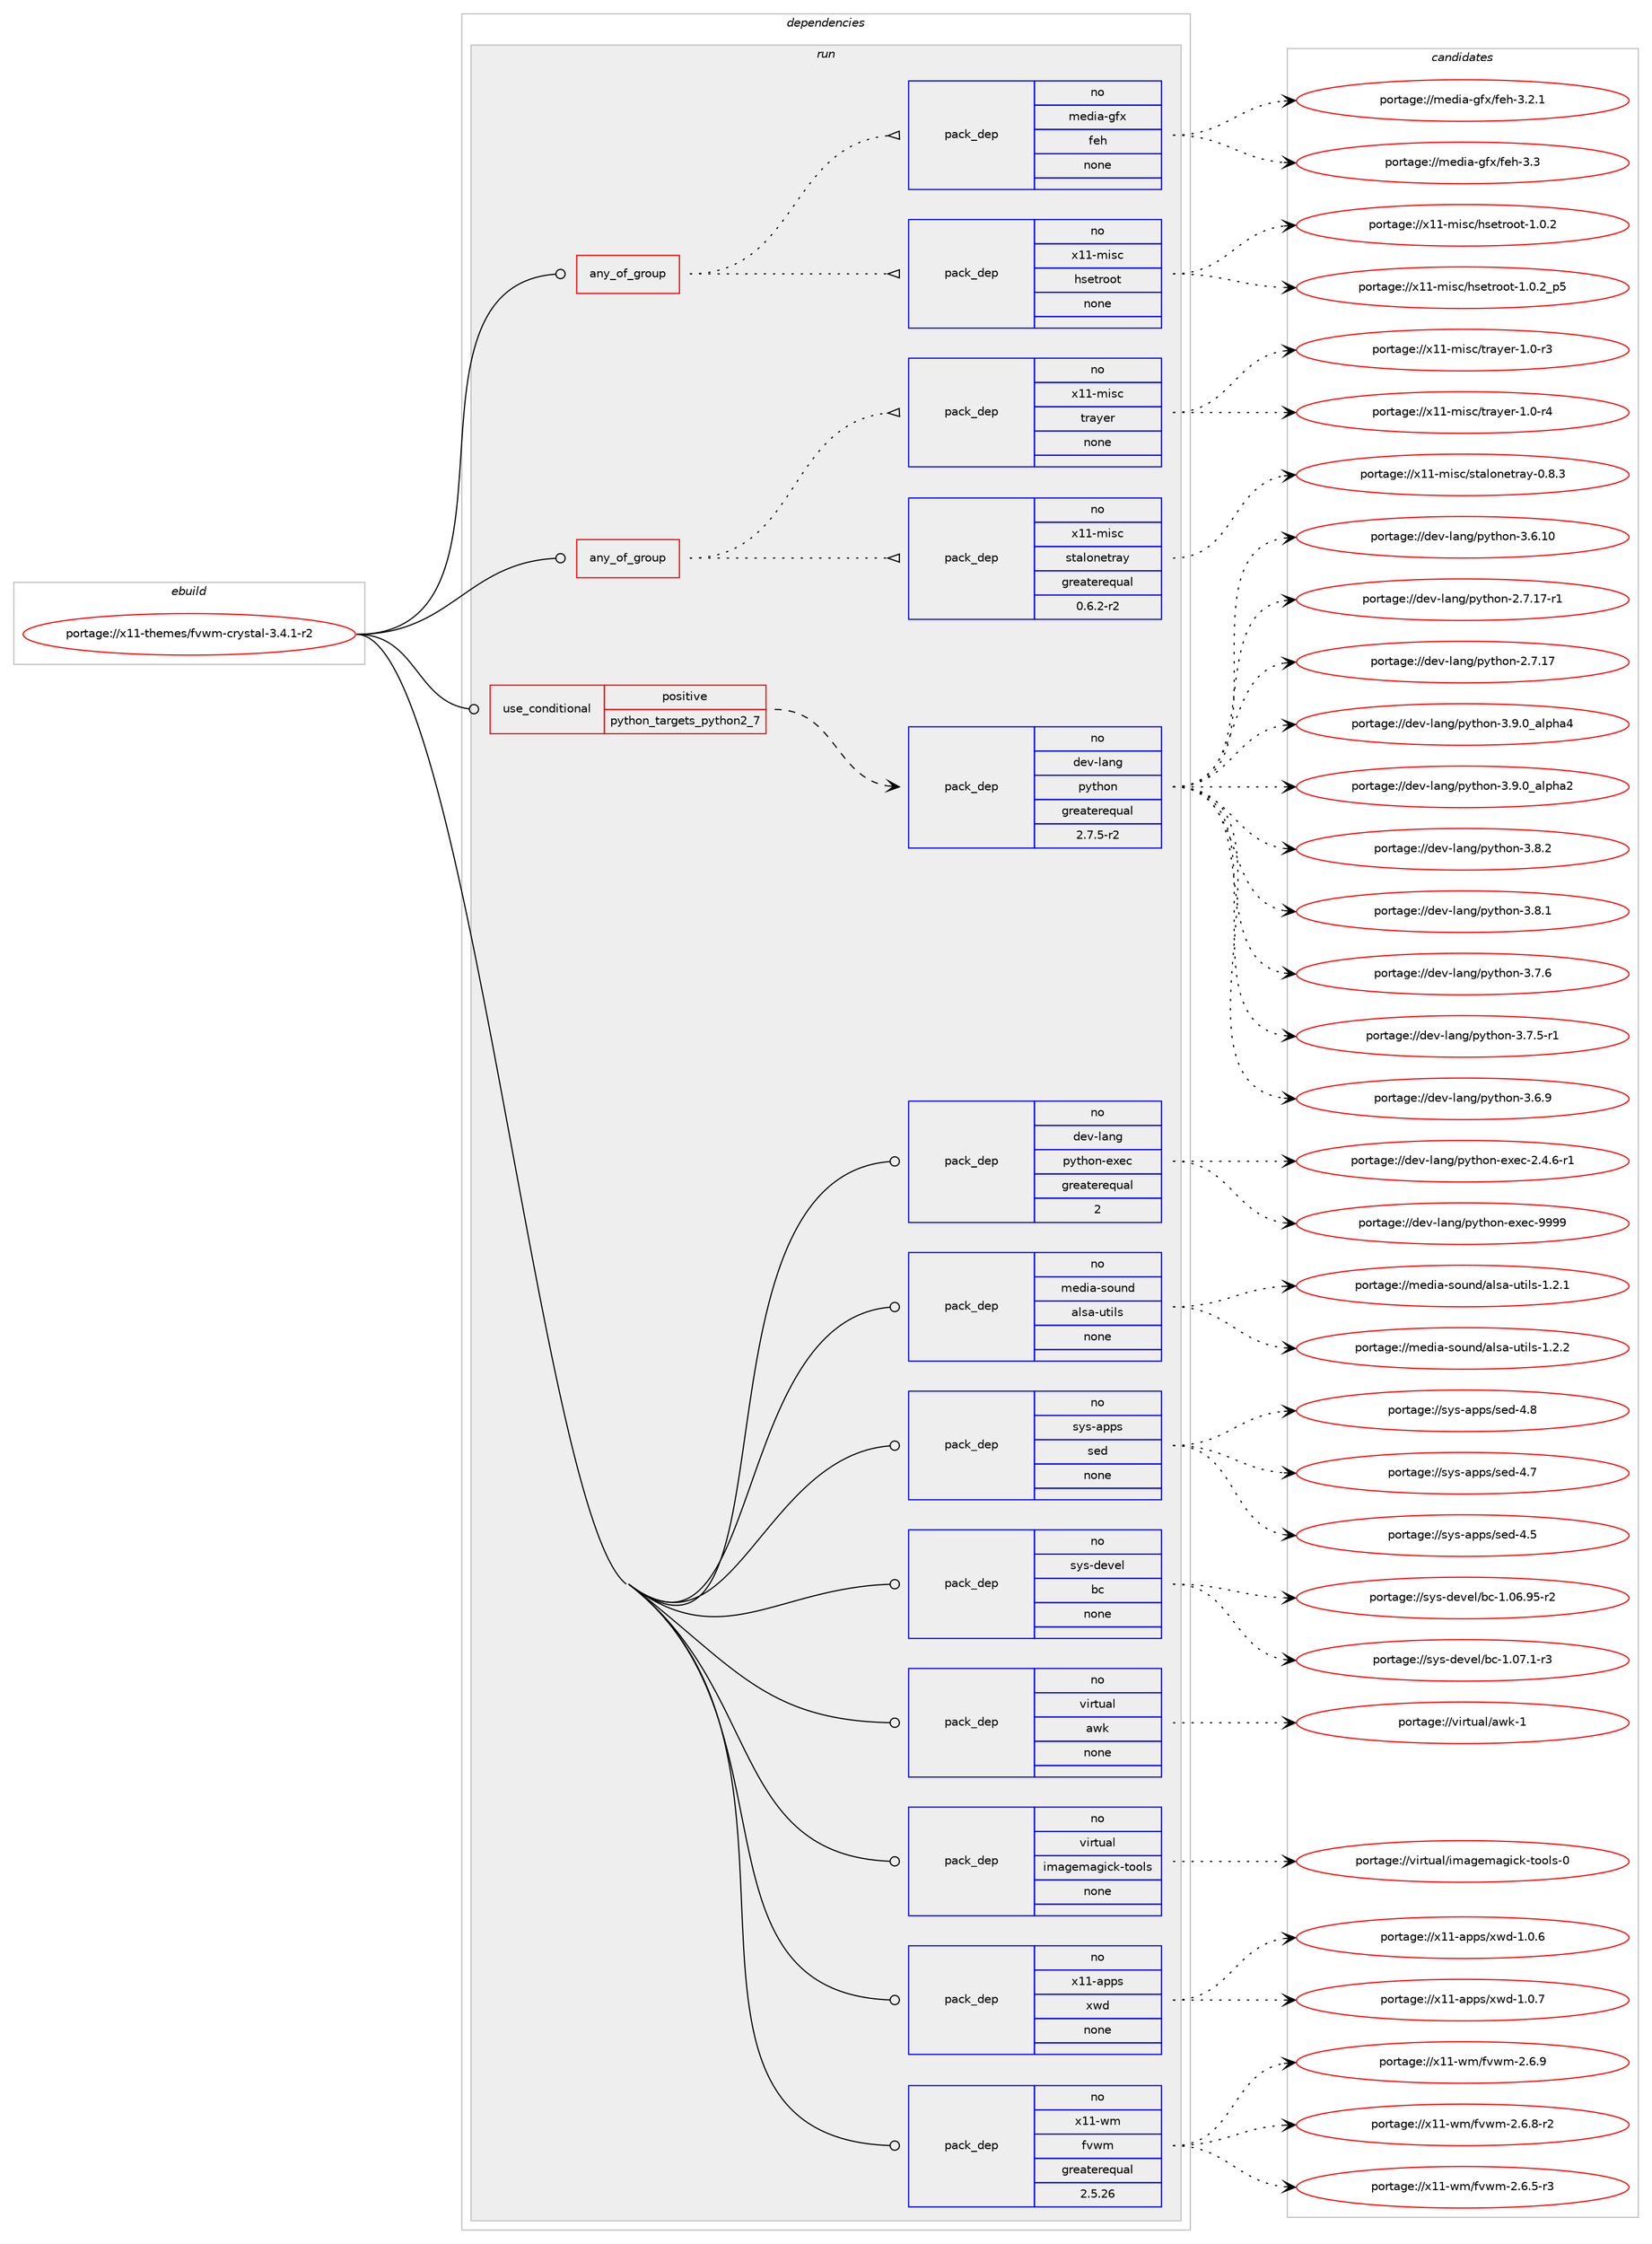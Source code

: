 digraph prolog {

# *************
# Graph options
# *************

newrank=true;
concentrate=true;
compound=true;
graph [rankdir=LR,fontname=Helvetica,fontsize=10,ranksep=1.5];#, ranksep=2.5, nodesep=0.2];
edge  [arrowhead=vee];
node  [fontname=Helvetica,fontsize=10];

# **********
# The ebuild
# **********

subgraph cluster_leftcol {
color=gray;
label=<<i>ebuild</i>>;
id [label="portage://x11-themes/fvwm-crystal-3.4.1-r2", color=red, width=4, href="../x11-themes/fvwm-crystal-3.4.1-r2.svg"];
}

# ****************
# The dependencies
# ****************

subgraph cluster_midcol {
color=gray;
label=<<i>dependencies</i>>;
subgraph cluster_compile {
fillcolor="#eeeeee";
style=filled;
label=<<i>compile</i>>;
}
subgraph cluster_compileandrun {
fillcolor="#eeeeee";
style=filled;
label=<<i>compile and run</i>>;
}
subgraph cluster_run {
fillcolor="#eeeeee";
style=filled;
label=<<i>run</i>>;
subgraph any55 {
dependency4392 [label=<<TABLE BORDER="0" CELLBORDER="1" CELLSPACING="0" CELLPADDING="4"><TR><TD CELLPADDING="10">any_of_group</TD></TR></TABLE>>, shape=none, color=red];subgraph pack3672 {
dependency4393 [label=<<TABLE BORDER="0" CELLBORDER="1" CELLSPACING="0" CELLPADDING="4" WIDTH="220"><TR><TD ROWSPAN="6" CELLPADDING="30">pack_dep</TD></TR><TR><TD WIDTH="110">no</TD></TR><TR><TD>x11-misc</TD></TR><TR><TD>hsetroot</TD></TR><TR><TD>none</TD></TR><TR><TD></TD></TR></TABLE>>, shape=none, color=blue];
}
dependency4392:e -> dependency4393:w [weight=20,style="dotted",arrowhead="oinv"];
subgraph pack3673 {
dependency4394 [label=<<TABLE BORDER="0" CELLBORDER="1" CELLSPACING="0" CELLPADDING="4" WIDTH="220"><TR><TD ROWSPAN="6" CELLPADDING="30">pack_dep</TD></TR><TR><TD WIDTH="110">no</TD></TR><TR><TD>media-gfx</TD></TR><TR><TD>feh</TD></TR><TR><TD>none</TD></TR><TR><TD></TD></TR></TABLE>>, shape=none, color=blue];
}
dependency4392:e -> dependency4394:w [weight=20,style="dotted",arrowhead="oinv"];
}
id:e -> dependency4392:w [weight=20,style="solid",arrowhead="odot"];
subgraph any56 {
dependency4395 [label=<<TABLE BORDER="0" CELLBORDER="1" CELLSPACING="0" CELLPADDING="4"><TR><TD CELLPADDING="10">any_of_group</TD></TR></TABLE>>, shape=none, color=red];subgraph pack3674 {
dependency4396 [label=<<TABLE BORDER="0" CELLBORDER="1" CELLSPACING="0" CELLPADDING="4" WIDTH="220"><TR><TD ROWSPAN="6" CELLPADDING="30">pack_dep</TD></TR><TR><TD WIDTH="110">no</TD></TR><TR><TD>x11-misc</TD></TR><TR><TD>stalonetray</TD></TR><TR><TD>greaterequal</TD></TR><TR><TD>0.6.2-r2</TD></TR></TABLE>>, shape=none, color=blue];
}
dependency4395:e -> dependency4396:w [weight=20,style="dotted",arrowhead="oinv"];
subgraph pack3675 {
dependency4397 [label=<<TABLE BORDER="0" CELLBORDER="1" CELLSPACING="0" CELLPADDING="4" WIDTH="220"><TR><TD ROWSPAN="6" CELLPADDING="30">pack_dep</TD></TR><TR><TD WIDTH="110">no</TD></TR><TR><TD>x11-misc</TD></TR><TR><TD>trayer</TD></TR><TR><TD>none</TD></TR><TR><TD></TD></TR></TABLE>>, shape=none, color=blue];
}
dependency4395:e -> dependency4397:w [weight=20,style="dotted",arrowhead="oinv"];
}
id:e -> dependency4395:w [weight=20,style="solid",arrowhead="odot"];
subgraph cond665 {
dependency4398 [label=<<TABLE BORDER="0" CELLBORDER="1" CELLSPACING="0" CELLPADDING="4"><TR><TD ROWSPAN="3" CELLPADDING="10">use_conditional</TD></TR><TR><TD>positive</TD></TR><TR><TD>python_targets_python2_7</TD></TR></TABLE>>, shape=none, color=red];
subgraph pack3676 {
dependency4399 [label=<<TABLE BORDER="0" CELLBORDER="1" CELLSPACING="0" CELLPADDING="4" WIDTH="220"><TR><TD ROWSPAN="6" CELLPADDING="30">pack_dep</TD></TR><TR><TD WIDTH="110">no</TD></TR><TR><TD>dev-lang</TD></TR><TR><TD>python</TD></TR><TR><TD>greaterequal</TD></TR><TR><TD>2.7.5-r2</TD></TR></TABLE>>, shape=none, color=blue];
}
dependency4398:e -> dependency4399:w [weight=20,style="dashed",arrowhead="vee"];
}
id:e -> dependency4398:w [weight=20,style="solid",arrowhead="odot"];
subgraph pack3677 {
dependency4400 [label=<<TABLE BORDER="0" CELLBORDER="1" CELLSPACING="0" CELLPADDING="4" WIDTH="220"><TR><TD ROWSPAN="6" CELLPADDING="30">pack_dep</TD></TR><TR><TD WIDTH="110">no</TD></TR><TR><TD>dev-lang</TD></TR><TR><TD>python-exec</TD></TR><TR><TD>greaterequal</TD></TR><TR><TD>2</TD></TR></TABLE>>, shape=none, color=blue];
}
id:e -> dependency4400:w [weight=20,style="solid",arrowhead="odot"];
subgraph pack3678 {
dependency4401 [label=<<TABLE BORDER="0" CELLBORDER="1" CELLSPACING="0" CELLPADDING="4" WIDTH="220"><TR><TD ROWSPAN="6" CELLPADDING="30">pack_dep</TD></TR><TR><TD WIDTH="110">no</TD></TR><TR><TD>media-sound</TD></TR><TR><TD>alsa-utils</TD></TR><TR><TD>none</TD></TR><TR><TD></TD></TR></TABLE>>, shape=none, color=blue];
}
id:e -> dependency4401:w [weight=20,style="solid",arrowhead="odot"];
subgraph pack3679 {
dependency4402 [label=<<TABLE BORDER="0" CELLBORDER="1" CELLSPACING="0" CELLPADDING="4" WIDTH="220"><TR><TD ROWSPAN="6" CELLPADDING="30">pack_dep</TD></TR><TR><TD WIDTH="110">no</TD></TR><TR><TD>sys-apps</TD></TR><TR><TD>sed</TD></TR><TR><TD>none</TD></TR><TR><TD></TD></TR></TABLE>>, shape=none, color=blue];
}
id:e -> dependency4402:w [weight=20,style="solid",arrowhead="odot"];
subgraph pack3680 {
dependency4403 [label=<<TABLE BORDER="0" CELLBORDER="1" CELLSPACING="0" CELLPADDING="4" WIDTH="220"><TR><TD ROWSPAN="6" CELLPADDING="30">pack_dep</TD></TR><TR><TD WIDTH="110">no</TD></TR><TR><TD>sys-devel</TD></TR><TR><TD>bc</TD></TR><TR><TD>none</TD></TR><TR><TD></TD></TR></TABLE>>, shape=none, color=blue];
}
id:e -> dependency4403:w [weight=20,style="solid",arrowhead="odot"];
subgraph pack3681 {
dependency4404 [label=<<TABLE BORDER="0" CELLBORDER="1" CELLSPACING="0" CELLPADDING="4" WIDTH="220"><TR><TD ROWSPAN="6" CELLPADDING="30">pack_dep</TD></TR><TR><TD WIDTH="110">no</TD></TR><TR><TD>virtual</TD></TR><TR><TD>awk</TD></TR><TR><TD>none</TD></TR><TR><TD></TD></TR></TABLE>>, shape=none, color=blue];
}
id:e -> dependency4404:w [weight=20,style="solid",arrowhead="odot"];
subgraph pack3682 {
dependency4405 [label=<<TABLE BORDER="0" CELLBORDER="1" CELLSPACING="0" CELLPADDING="4" WIDTH="220"><TR><TD ROWSPAN="6" CELLPADDING="30">pack_dep</TD></TR><TR><TD WIDTH="110">no</TD></TR><TR><TD>virtual</TD></TR><TR><TD>imagemagick-tools</TD></TR><TR><TD>none</TD></TR><TR><TD></TD></TR></TABLE>>, shape=none, color=blue];
}
id:e -> dependency4405:w [weight=20,style="solid",arrowhead="odot"];
subgraph pack3683 {
dependency4406 [label=<<TABLE BORDER="0" CELLBORDER="1" CELLSPACING="0" CELLPADDING="4" WIDTH="220"><TR><TD ROWSPAN="6" CELLPADDING="30">pack_dep</TD></TR><TR><TD WIDTH="110">no</TD></TR><TR><TD>x11-apps</TD></TR><TR><TD>xwd</TD></TR><TR><TD>none</TD></TR><TR><TD></TD></TR></TABLE>>, shape=none, color=blue];
}
id:e -> dependency4406:w [weight=20,style="solid",arrowhead="odot"];
subgraph pack3684 {
dependency4407 [label=<<TABLE BORDER="0" CELLBORDER="1" CELLSPACING="0" CELLPADDING="4" WIDTH="220"><TR><TD ROWSPAN="6" CELLPADDING="30">pack_dep</TD></TR><TR><TD WIDTH="110">no</TD></TR><TR><TD>x11-wm</TD></TR><TR><TD>fvwm</TD></TR><TR><TD>greaterequal</TD></TR><TR><TD>2.5.26</TD></TR></TABLE>>, shape=none, color=blue];
}
id:e -> dependency4407:w [weight=20,style="solid",arrowhead="odot"];
}
}

# **************
# The candidates
# **************

subgraph cluster_choices {
rank=same;
color=gray;
label=<<i>candidates</i>>;

subgraph choice3672 {
color=black;
nodesep=1;
choice12049494510910511599471041151011161141111111164549464846509511253 [label="portage://x11-misc/hsetroot-1.0.2_p5", color=red, width=4,href="../x11-misc/hsetroot-1.0.2_p5.svg"];
choice1204949451091051159947104115101116114111111116454946484650 [label="portage://x11-misc/hsetroot-1.0.2", color=red, width=4,href="../x11-misc/hsetroot-1.0.2.svg"];
dependency4393:e -> choice12049494510910511599471041151011161141111111164549464846509511253:w [style=dotted,weight="100"];
dependency4393:e -> choice1204949451091051159947104115101116114111111116454946484650:w [style=dotted,weight="100"];
}
subgraph choice3673 {
color=black;
nodesep=1;
choice10910110010597451031021204710210110445514651 [label="portage://media-gfx/feh-3.3", color=red, width=4,href="../media-gfx/feh-3.3.svg"];
choice109101100105974510310212047102101104455146504649 [label="portage://media-gfx/feh-3.2.1", color=red, width=4,href="../media-gfx/feh-3.2.1.svg"];
dependency4394:e -> choice10910110010597451031021204710210110445514651:w [style=dotted,weight="100"];
dependency4394:e -> choice109101100105974510310212047102101104455146504649:w [style=dotted,weight="100"];
}
subgraph choice3674 {
color=black;
nodesep=1;
choice12049494510910511599471151169710811111010111611497121454846564651 [label="portage://x11-misc/stalonetray-0.8.3", color=red, width=4,href="../x11-misc/stalonetray-0.8.3.svg"];
dependency4396:e -> choice12049494510910511599471151169710811111010111611497121454846564651:w [style=dotted,weight="100"];
}
subgraph choice3675 {
color=black;
nodesep=1;
choice120494945109105115994711611497121101114454946484511452 [label="portage://x11-misc/trayer-1.0-r4", color=red, width=4,href="../x11-misc/trayer-1.0-r4.svg"];
choice120494945109105115994711611497121101114454946484511451 [label="portage://x11-misc/trayer-1.0-r3", color=red, width=4,href="../x11-misc/trayer-1.0-r3.svg"];
dependency4397:e -> choice120494945109105115994711611497121101114454946484511452:w [style=dotted,weight="100"];
dependency4397:e -> choice120494945109105115994711611497121101114454946484511451:w [style=dotted,weight="100"];
}
subgraph choice3676 {
color=black;
nodesep=1;
choice10010111845108971101034711212111610411111045514657464895971081121049752 [label="portage://dev-lang/python-3.9.0_alpha4", color=red, width=4,href="../dev-lang/python-3.9.0_alpha4.svg"];
choice10010111845108971101034711212111610411111045514657464895971081121049750 [label="portage://dev-lang/python-3.9.0_alpha2", color=red, width=4,href="../dev-lang/python-3.9.0_alpha2.svg"];
choice100101118451089711010347112121116104111110455146564650 [label="portage://dev-lang/python-3.8.2", color=red, width=4,href="../dev-lang/python-3.8.2.svg"];
choice100101118451089711010347112121116104111110455146564649 [label="portage://dev-lang/python-3.8.1", color=red, width=4,href="../dev-lang/python-3.8.1.svg"];
choice100101118451089711010347112121116104111110455146554654 [label="portage://dev-lang/python-3.7.6", color=red, width=4,href="../dev-lang/python-3.7.6.svg"];
choice1001011184510897110103471121211161041111104551465546534511449 [label="portage://dev-lang/python-3.7.5-r1", color=red, width=4,href="../dev-lang/python-3.7.5-r1.svg"];
choice100101118451089711010347112121116104111110455146544657 [label="portage://dev-lang/python-3.6.9", color=red, width=4,href="../dev-lang/python-3.6.9.svg"];
choice10010111845108971101034711212111610411111045514654464948 [label="portage://dev-lang/python-3.6.10", color=red, width=4,href="../dev-lang/python-3.6.10.svg"];
choice100101118451089711010347112121116104111110455046554649554511449 [label="portage://dev-lang/python-2.7.17-r1", color=red, width=4,href="../dev-lang/python-2.7.17-r1.svg"];
choice10010111845108971101034711212111610411111045504655464955 [label="portage://dev-lang/python-2.7.17", color=red, width=4,href="../dev-lang/python-2.7.17.svg"];
dependency4399:e -> choice10010111845108971101034711212111610411111045514657464895971081121049752:w [style=dotted,weight="100"];
dependency4399:e -> choice10010111845108971101034711212111610411111045514657464895971081121049750:w [style=dotted,weight="100"];
dependency4399:e -> choice100101118451089711010347112121116104111110455146564650:w [style=dotted,weight="100"];
dependency4399:e -> choice100101118451089711010347112121116104111110455146564649:w [style=dotted,weight="100"];
dependency4399:e -> choice100101118451089711010347112121116104111110455146554654:w [style=dotted,weight="100"];
dependency4399:e -> choice1001011184510897110103471121211161041111104551465546534511449:w [style=dotted,weight="100"];
dependency4399:e -> choice100101118451089711010347112121116104111110455146544657:w [style=dotted,weight="100"];
dependency4399:e -> choice10010111845108971101034711212111610411111045514654464948:w [style=dotted,weight="100"];
dependency4399:e -> choice100101118451089711010347112121116104111110455046554649554511449:w [style=dotted,weight="100"];
dependency4399:e -> choice10010111845108971101034711212111610411111045504655464955:w [style=dotted,weight="100"];
}
subgraph choice3677 {
color=black;
nodesep=1;
choice10010111845108971101034711212111610411111045101120101994557575757 [label="portage://dev-lang/python-exec-9999", color=red, width=4,href="../dev-lang/python-exec-9999.svg"];
choice10010111845108971101034711212111610411111045101120101994550465246544511449 [label="portage://dev-lang/python-exec-2.4.6-r1", color=red, width=4,href="../dev-lang/python-exec-2.4.6-r1.svg"];
dependency4400:e -> choice10010111845108971101034711212111610411111045101120101994557575757:w [style=dotted,weight="100"];
dependency4400:e -> choice10010111845108971101034711212111610411111045101120101994550465246544511449:w [style=dotted,weight="100"];
}
subgraph choice3678 {
color=black;
nodesep=1;
choice109101100105974511511111711010047971081159745117116105108115454946504650 [label="portage://media-sound/alsa-utils-1.2.2", color=red, width=4,href="../media-sound/alsa-utils-1.2.2.svg"];
choice109101100105974511511111711010047971081159745117116105108115454946504649 [label="portage://media-sound/alsa-utils-1.2.1", color=red, width=4,href="../media-sound/alsa-utils-1.2.1.svg"];
dependency4401:e -> choice109101100105974511511111711010047971081159745117116105108115454946504650:w [style=dotted,weight="100"];
dependency4401:e -> choice109101100105974511511111711010047971081159745117116105108115454946504649:w [style=dotted,weight="100"];
}
subgraph choice3679 {
color=black;
nodesep=1;
choice11512111545971121121154711510110045524656 [label="portage://sys-apps/sed-4.8", color=red, width=4,href="../sys-apps/sed-4.8.svg"];
choice11512111545971121121154711510110045524655 [label="portage://sys-apps/sed-4.7", color=red, width=4,href="../sys-apps/sed-4.7.svg"];
choice11512111545971121121154711510110045524653 [label="portage://sys-apps/sed-4.5", color=red, width=4,href="../sys-apps/sed-4.5.svg"];
dependency4402:e -> choice11512111545971121121154711510110045524656:w [style=dotted,weight="100"];
dependency4402:e -> choice11512111545971121121154711510110045524655:w [style=dotted,weight="100"];
dependency4402:e -> choice11512111545971121121154711510110045524653:w [style=dotted,weight="100"];
}
subgraph choice3680 {
color=black;
nodesep=1;
choice11512111545100101118101108479899454946485546494511451 [label="portage://sys-devel/bc-1.07.1-r3", color=red, width=4,href="../sys-devel/bc-1.07.1-r3.svg"];
choice1151211154510010111810110847989945494648544657534511450 [label="portage://sys-devel/bc-1.06.95-r2", color=red, width=4,href="../sys-devel/bc-1.06.95-r2.svg"];
dependency4403:e -> choice11512111545100101118101108479899454946485546494511451:w [style=dotted,weight="100"];
dependency4403:e -> choice1151211154510010111810110847989945494648544657534511450:w [style=dotted,weight="100"];
}
subgraph choice3681 {
color=black;
nodesep=1;
choice1181051141161179710847971191074549 [label="portage://virtual/awk-1", color=red, width=4,href="../virtual/awk-1.svg"];
dependency4404:e -> choice1181051141161179710847971191074549:w [style=dotted,weight="100"];
}
subgraph choice3682 {
color=black;
nodesep=1;
choice1181051141161179710847105109971031011099710310599107451161111111081154548 [label="portage://virtual/imagemagick-tools-0", color=red, width=4,href="../virtual/imagemagick-tools-0.svg"];
dependency4405:e -> choice1181051141161179710847105109971031011099710310599107451161111111081154548:w [style=dotted,weight="100"];
}
subgraph choice3683 {
color=black;
nodesep=1;
choice1204949459711211211547120119100454946484655 [label="portage://x11-apps/xwd-1.0.7", color=red, width=4,href="../x11-apps/xwd-1.0.7.svg"];
choice1204949459711211211547120119100454946484654 [label="portage://x11-apps/xwd-1.0.6", color=red, width=4,href="../x11-apps/xwd-1.0.6.svg"];
dependency4406:e -> choice1204949459711211211547120119100454946484655:w [style=dotted,weight="100"];
dependency4406:e -> choice1204949459711211211547120119100454946484654:w [style=dotted,weight="100"];
}
subgraph choice3684 {
color=black;
nodesep=1;
choice12049494511910947102118119109455046544657 [label="portage://x11-wm/fvwm-2.6.9", color=red, width=4,href="../x11-wm/fvwm-2.6.9.svg"];
choice120494945119109471021181191094550465446564511450 [label="portage://x11-wm/fvwm-2.6.8-r2", color=red, width=4,href="../x11-wm/fvwm-2.6.8-r2.svg"];
choice120494945119109471021181191094550465446534511451 [label="portage://x11-wm/fvwm-2.6.5-r3", color=red, width=4,href="../x11-wm/fvwm-2.6.5-r3.svg"];
dependency4407:e -> choice12049494511910947102118119109455046544657:w [style=dotted,weight="100"];
dependency4407:e -> choice120494945119109471021181191094550465446564511450:w [style=dotted,weight="100"];
dependency4407:e -> choice120494945119109471021181191094550465446534511451:w [style=dotted,weight="100"];
}
}

}
